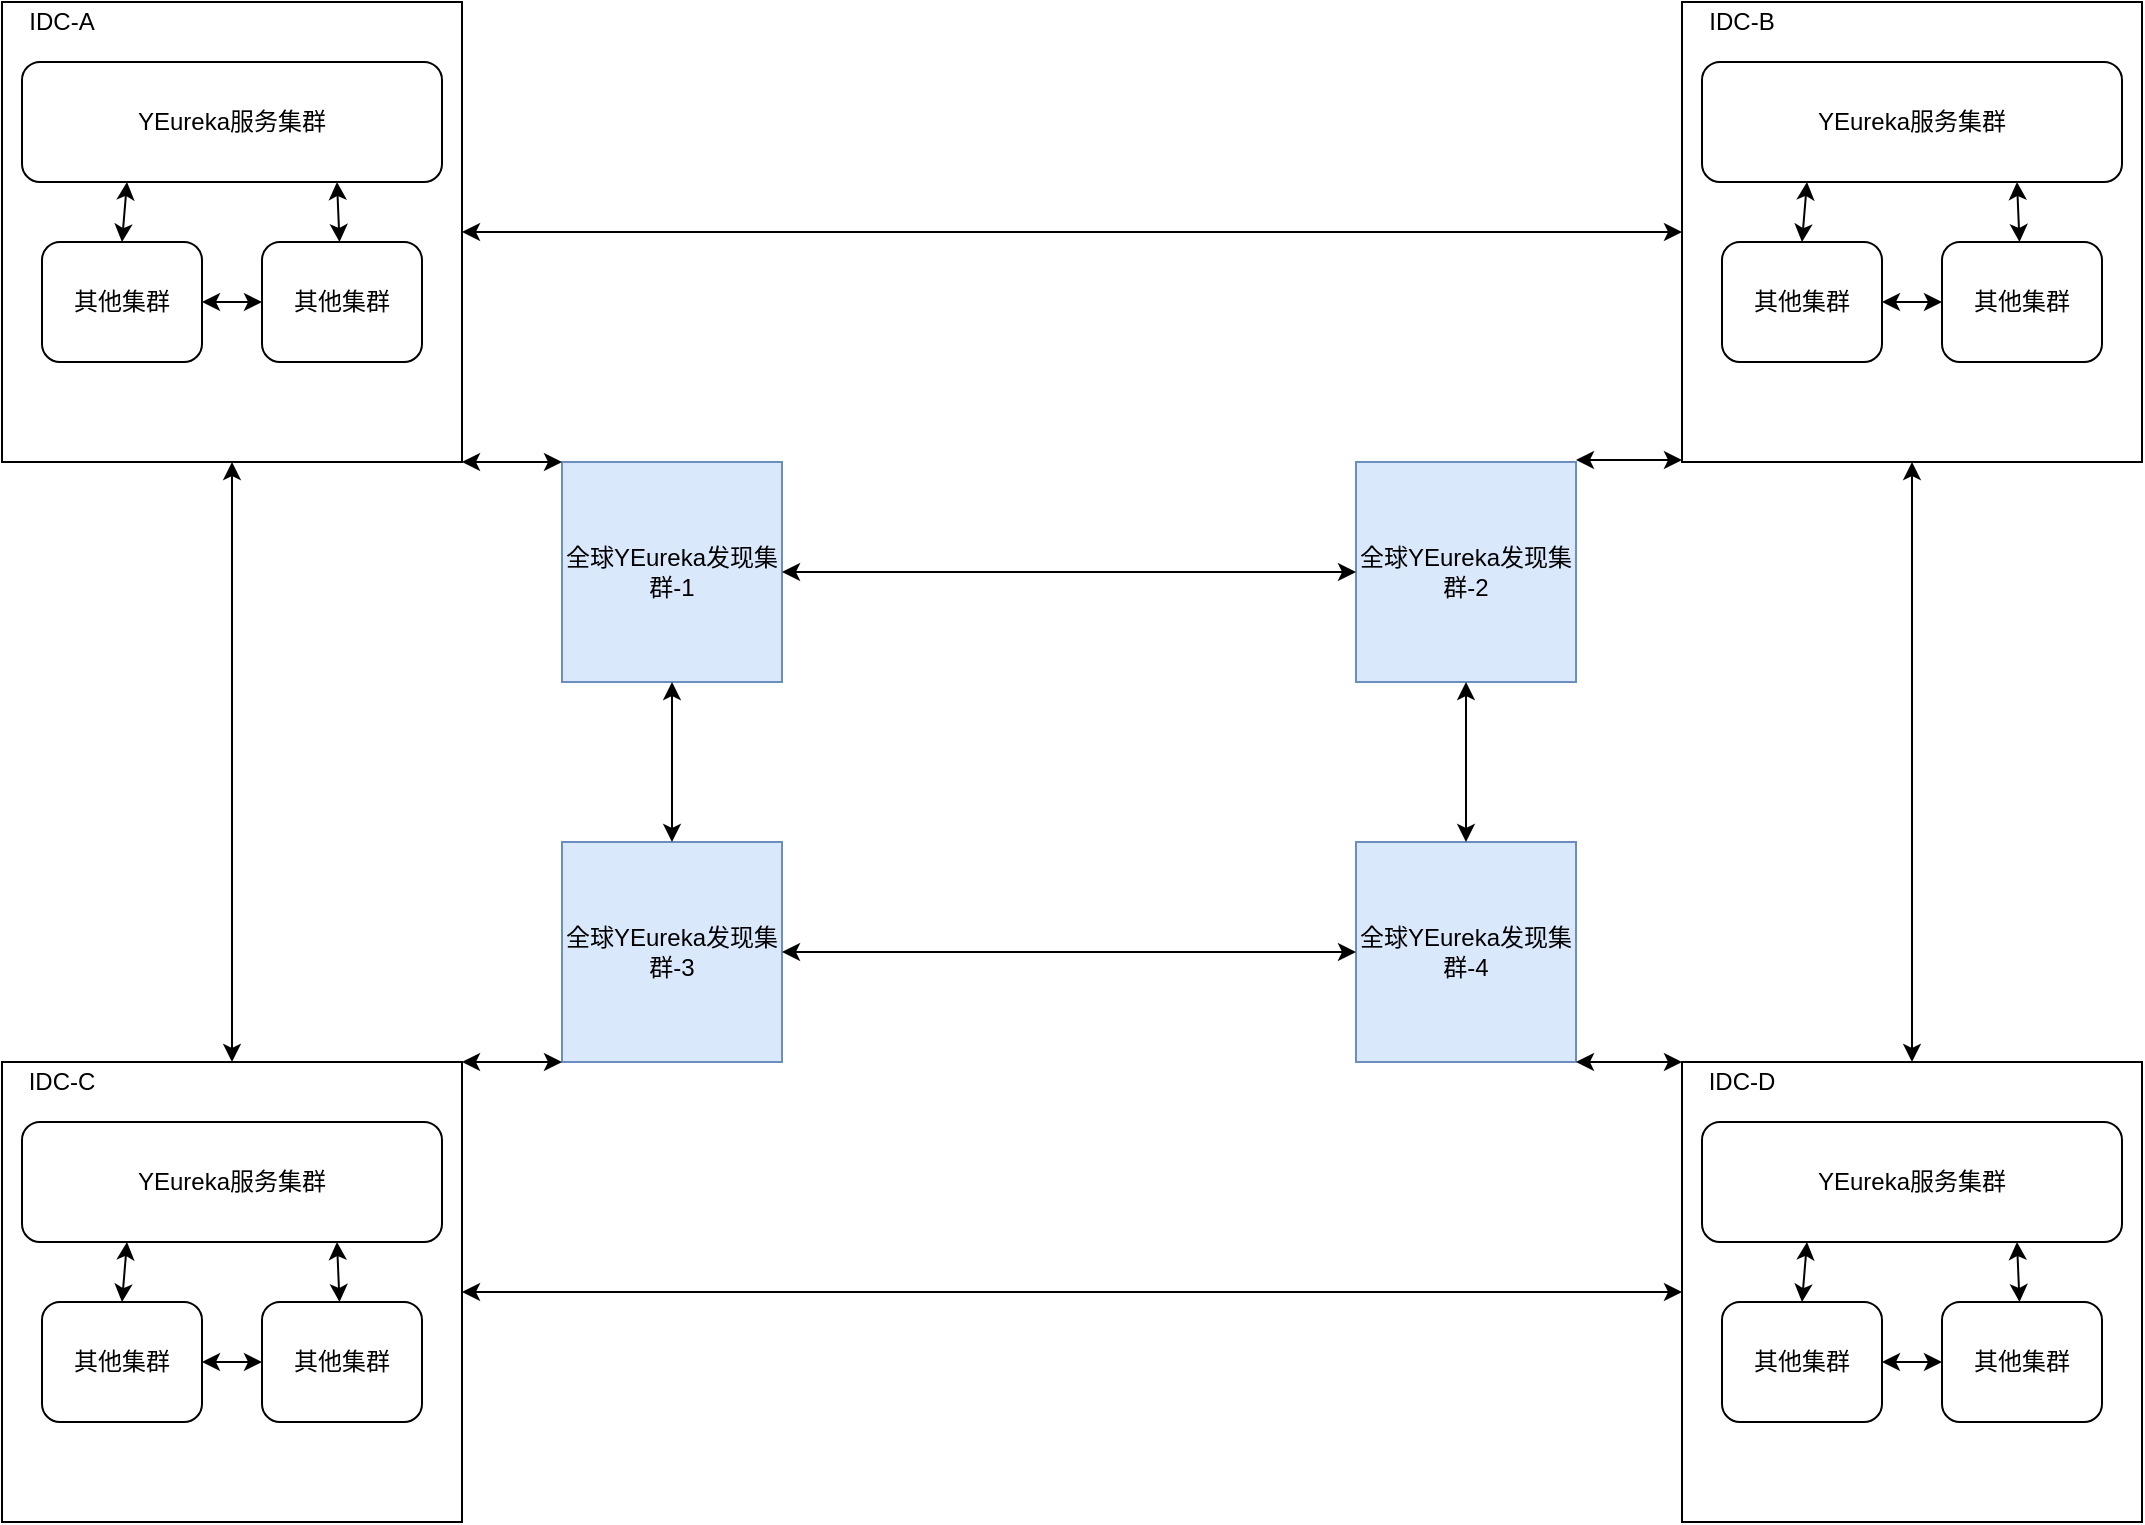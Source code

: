 <mxfile version="13.8.0" type="github">
  <diagram id="62m_wsy3EDpjfOrOz8zj" name="Page-1">
    <mxGraphModel dx="1422" dy="794" grid="1" gridSize="10" guides="1" tooltips="1" connect="1" arrows="1" fold="1" page="1" pageScale="1" pageWidth="827" pageHeight="1169" math="0" shadow="0">
      <root>
        <mxCell id="0" />
        <mxCell id="1" parent="0" />
        <mxCell id="1MdkNr_c9jZ1odj1kv4w-10" value="" style="whiteSpace=wrap;html=1;aspect=fixed;" vertex="1" parent="1">
          <mxGeometry x="150" y="150" width="230" height="230" as="geometry" />
        </mxCell>
        <mxCell id="1MdkNr_c9jZ1odj1kv4w-11" value="YEureka服务集群" style="rounded=1;whiteSpace=wrap;html=1;" vertex="1" parent="1">
          <mxGeometry x="160" y="180" width="210" height="60" as="geometry" />
        </mxCell>
        <mxCell id="1MdkNr_c9jZ1odj1kv4w-12" value="IDC-A" style="text;html=1;strokeColor=none;fillColor=none;align=center;verticalAlign=middle;whiteSpace=wrap;rounded=0;" vertex="1" parent="1">
          <mxGeometry x="150" y="150" width="60" height="20" as="geometry" />
        </mxCell>
        <mxCell id="1MdkNr_c9jZ1odj1kv4w-13" value="其他集群" style="rounded=1;whiteSpace=wrap;html=1;" vertex="1" parent="1">
          <mxGeometry x="280" y="270" width="80" height="60" as="geometry" />
        </mxCell>
        <mxCell id="1MdkNr_c9jZ1odj1kv4w-14" value="" style="endArrow=classic;startArrow=classic;html=1;exitX=0.75;exitY=1;exitDx=0;exitDy=0;" edge="1" parent="1" source="1MdkNr_c9jZ1odj1kv4w-11" target="1MdkNr_c9jZ1odj1kv4w-13">
          <mxGeometry width="50" height="50" relative="1" as="geometry">
            <mxPoint x="510" y="500" as="sourcePoint" />
            <mxPoint x="550" y="470" as="targetPoint" />
          </mxGeometry>
        </mxCell>
        <mxCell id="1MdkNr_c9jZ1odj1kv4w-15" value="其他集群" style="rounded=1;whiteSpace=wrap;html=1;" vertex="1" parent="1">
          <mxGeometry x="170" y="270" width="80" height="60" as="geometry" />
        </mxCell>
        <mxCell id="1MdkNr_c9jZ1odj1kv4w-16" value="" style="endArrow=classic;startArrow=classic;html=1;exitX=0.5;exitY=0;exitDx=0;exitDy=0;entryX=0.25;entryY=1;entryDx=0;entryDy=0;" edge="1" parent="1" source="1MdkNr_c9jZ1odj1kv4w-15" target="1MdkNr_c9jZ1odj1kv4w-11">
          <mxGeometry width="50" height="50" relative="1" as="geometry">
            <mxPoint x="327.5" y="250" as="sourcePoint" />
            <mxPoint x="328.75" y="280" as="targetPoint" />
          </mxGeometry>
        </mxCell>
        <mxCell id="1MdkNr_c9jZ1odj1kv4w-17" value="" style="endArrow=classic;startArrow=classic;html=1;entryX=0;entryY=0.5;entryDx=0;entryDy=0;" edge="1" parent="1" source="1MdkNr_c9jZ1odj1kv4w-15" target="1MdkNr_c9jZ1odj1kv4w-13">
          <mxGeometry width="50" height="50" relative="1" as="geometry">
            <mxPoint x="510" y="500" as="sourcePoint" />
            <mxPoint x="560" y="450" as="targetPoint" />
          </mxGeometry>
        </mxCell>
        <mxCell id="1MdkNr_c9jZ1odj1kv4w-18" value="全球YEureka发现集群-1" style="whiteSpace=wrap;html=1;aspect=fixed;fillColor=#dae8fc;strokeColor=#6c8ebf;" vertex="1" parent="1">
          <mxGeometry x="430" y="380" width="110" height="110" as="geometry" />
        </mxCell>
        <mxCell id="1MdkNr_c9jZ1odj1kv4w-19" value="" style="whiteSpace=wrap;html=1;aspect=fixed;" vertex="1" parent="1">
          <mxGeometry x="990" y="150" width="230" height="230" as="geometry" />
        </mxCell>
        <mxCell id="1MdkNr_c9jZ1odj1kv4w-20" value="YEureka服务集群" style="rounded=1;whiteSpace=wrap;html=1;" vertex="1" parent="1">
          <mxGeometry x="1000" y="180" width="210" height="60" as="geometry" />
        </mxCell>
        <mxCell id="1MdkNr_c9jZ1odj1kv4w-21" value="IDC-B" style="text;html=1;strokeColor=none;fillColor=none;align=center;verticalAlign=middle;whiteSpace=wrap;rounded=0;" vertex="1" parent="1">
          <mxGeometry x="990" y="150" width="60" height="20" as="geometry" />
        </mxCell>
        <mxCell id="1MdkNr_c9jZ1odj1kv4w-22" value="其他集群" style="rounded=1;whiteSpace=wrap;html=1;" vertex="1" parent="1">
          <mxGeometry x="1120" y="270" width="80" height="60" as="geometry" />
        </mxCell>
        <mxCell id="1MdkNr_c9jZ1odj1kv4w-23" value="" style="endArrow=classic;startArrow=classic;html=1;exitX=0.75;exitY=1;exitDx=0;exitDy=0;" edge="1" parent="1" source="1MdkNr_c9jZ1odj1kv4w-20" target="1MdkNr_c9jZ1odj1kv4w-22">
          <mxGeometry width="50" height="50" relative="1" as="geometry">
            <mxPoint x="1350" y="500" as="sourcePoint" />
            <mxPoint x="1390" y="470" as="targetPoint" />
          </mxGeometry>
        </mxCell>
        <mxCell id="1MdkNr_c9jZ1odj1kv4w-24" value="其他集群" style="rounded=1;whiteSpace=wrap;html=1;" vertex="1" parent="1">
          <mxGeometry x="1010" y="270" width="80" height="60" as="geometry" />
        </mxCell>
        <mxCell id="1MdkNr_c9jZ1odj1kv4w-25" value="" style="endArrow=classic;startArrow=classic;html=1;exitX=0.5;exitY=0;exitDx=0;exitDy=0;entryX=0.25;entryY=1;entryDx=0;entryDy=0;" edge="1" parent="1" source="1MdkNr_c9jZ1odj1kv4w-24" target="1MdkNr_c9jZ1odj1kv4w-20">
          <mxGeometry width="50" height="50" relative="1" as="geometry">
            <mxPoint x="1167.5" y="250" as="sourcePoint" />
            <mxPoint x="1168.75" y="280" as="targetPoint" />
          </mxGeometry>
        </mxCell>
        <mxCell id="1MdkNr_c9jZ1odj1kv4w-26" value="" style="endArrow=classic;startArrow=classic;html=1;entryX=0;entryY=0.5;entryDx=0;entryDy=0;" edge="1" parent="1" source="1MdkNr_c9jZ1odj1kv4w-24" target="1MdkNr_c9jZ1odj1kv4w-22">
          <mxGeometry width="50" height="50" relative="1" as="geometry">
            <mxPoint x="1350" y="500" as="sourcePoint" />
            <mxPoint x="1400" y="450" as="targetPoint" />
          </mxGeometry>
        </mxCell>
        <mxCell id="1MdkNr_c9jZ1odj1kv4w-27" value="" style="whiteSpace=wrap;html=1;aspect=fixed;" vertex="1" parent="1">
          <mxGeometry x="150" y="680" width="230" height="230" as="geometry" />
        </mxCell>
        <mxCell id="1MdkNr_c9jZ1odj1kv4w-28" value="YEureka服务集群" style="rounded=1;whiteSpace=wrap;html=1;" vertex="1" parent="1">
          <mxGeometry x="160" y="710" width="210" height="60" as="geometry" />
        </mxCell>
        <mxCell id="1MdkNr_c9jZ1odj1kv4w-29" value="IDC-C" style="text;html=1;strokeColor=none;fillColor=none;align=center;verticalAlign=middle;whiteSpace=wrap;rounded=0;" vertex="1" parent="1">
          <mxGeometry x="150" y="680" width="60" height="20" as="geometry" />
        </mxCell>
        <mxCell id="1MdkNr_c9jZ1odj1kv4w-30" value="其他集群" style="rounded=1;whiteSpace=wrap;html=1;" vertex="1" parent="1">
          <mxGeometry x="280" y="800" width="80" height="60" as="geometry" />
        </mxCell>
        <mxCell id="1MdkNr_c9jZ1odj1kv4w-31" value="" style="endArrow=classic;startArrow=classic;html=1;exitX=0.75;exitY=1;exitDx=0;exitDy=0;" edge="1" parent="1" source="1MdkNr_c9jZ1odj1kv4w-28" target="1MdkNr_c9jZ1odj1kv4w-30">
          <mxGeometry width="50" height="50" relative="1" as="geometry">
            <mxPoint x="510" y="1030" as="sourcePoint" />
            <mxPoint x="550" y="1000" as="targetPoint" />
          </mxGeometry>
        </mxCell>
        <mxCell id="1MdkNr_c9jZ1odj1kv4w-32" value="其他集群" style="rounded=1;whiteSpace=wrap;html=1;" vertex="1" parent="1">
          <mxGeometry x="170" y="800" width="80" height="60" as="geometry" />
        </mxCell>
        <mxCell id="1MdkNr_c9jZ1odj1kv4w-33" value="" style="endArrow=classic;startArrow=classic;html=1;exitX=0.5;exitY=0;exitDx=0;exitDy=0;entryX=0.25;entryY=1;entryDx=0;entryDy=0;" edge="1" parent="1" source="1MdkNr_c9jZ1odj1kv4w-32" target="1MdkNr_c9jZ1odj1kv4w-28">
          <mxGeometry width="50" height="50" relative="1" as="geometry">
            <mxPoint x="327.5" y="780" as="sourcePoint" />
            <mxPoint x="328.75" y="810" as="targetPoint" />
          </mxGeometry>
        </mxCell>
        <mxCell id="1MdkNr_c9jZ1odj1kv4w-34" value="" style="endArrow=classic;startArrow=classic;html=1;entryX=0;entryY=0.5;entryDx=0;entryDy=0;" edge="1" parent="1" source="1MdkNr_c9jZ1odj1kv4w-32" target="1MdkNr_c9jZ1odj1kv4w-30">
          <mxGeometry width="50" height="50" relative="1" as="geometry">
            <mxPoint x="510" y="1030" as="sourcePoint" />
            <mxPoint x="560" y="980" as="targetPoint" />
          </mxGeometry>
        </mxCell>
        <mxCell id="1MdkNr_c9jZ1odj1kv4w-35" value="" style="whiteSpace=wrap;html=1;aspect=fixed;" vertex="1" parent="1">
          <mxGeometry x="990" y="680" width="230" height="230" as="geometry" />
        </mxCell>
        <mxCell id="1MdkNr_c9jZ1odj1kv4w-36" value="YEureka服务集群" style="rounded=1;whiteSpace=wrap;html=1;" vertex="1" parent="1">
          <mxGeometry x="1000" y="710" width="210" height="60" as="geometry" />
        </mxCell>
        <mxCell id="1MdkNr_c9jZ1odj1kv4w-37" value="IDC-D" style="text;html=1;strokeColor=none;fillColor=none;align=center;verticalAlign=middle;whiteSpace=wrap;rounded=0;" vertex="1" parent="1">
          <mxGeometry x="990" y="680" width="60" height="20" as="geometry" />
        </mxCell>
        <mxCell id="1MdkNr_c9jZ1odj1kv4w-38" value="其他集群" style="rounded=1;whiteSpace=wrap;html=1;" vertex="1" parent="1">
          <mxGeometry x="1120" y="800" width="80" height="60" as="geometry" />
        </mxCell>
        <mxCell id="1MdkNr_c9jZ1odj1kv4w-39" value="" style="endArrow=classic;startArrow=classic;html=1;exitX=0.75;exitY=1;exitDx=0;exitDy=0;" edge="1" parent="1" source="1MdkNr_c9jZ1odj1kv4w-36" target="1MdkNr_c9jZ1odj1kv4w-38">
          <mxGeometry width="50" height="50" relative="1" as="geometry">
            <mxPoint x="1350" y="1030" as="sourcePoint" />
            <mxPoint x="1390" y="1000" as="targetPoint" />
          </mxGeometry>
        </mxCell>
        <mxCell id="1MdkNr_c9jZ1odj1kv4w-40" value="其他集群" style="rounded=1;whiteSpace=wrap;html=1;" vertex="1" parent="1">
          <mxGeometry x="1010" y="800" width="80" height="60" as="geometry" />
        </mxCell>
        <mxCell id="1MdkNr_c9jZ1odj1kv4w-41" value="" style="endArrow=classic;startArrow=classic;html=1;exitX=0.5;exitY=0;exitDx=0;exitDy=0;entryX=0.25;entryY=1;entryDx=0;entryDy=0;" edge="1" parent="1" source="1MdkNr_c9jZ1odj1kv4w-40" target="1MdkNr_c9jZ1odj1kv4w-36">
          <mxGeometry width="50" height="50" relative="1" as="geometry">
            <mxPoint x="1167.5" y="780" as="sourcePoint" />
            <mxPoint x="1168.75" y="810" as="targetPoint" />
          </mxGeometry>
        </mxCell>
        <mxCell id="1MdkNr_c9jZ1odj1kv4w-42" value="" style="endArrow=classic;startArrow=classic;html=1;entryX=0;entryY=0.5;entryDx=0;entryDy=0;" edge="1" parent="1" source="1MdkNr_c9jZ1odj1kv4w-40" target="1MdkNr_c9jZ1odj1kv4w-38">
          <mxGeometry width="50" height="50" relative="1" as="geometry">
            <mxPoint x="1350" y="1030" as="sourcePoint" />
            <mxPoint x="1400" y="980" as="targetPoint" />
          </mxGeometry>
        </mxCell>
        <mxCell id="1MdkNr_c9jZ1odj1kv4w-47" value="" style="endArrow=classic;startArrow=classic;html=1;entryX=0.5;entryY=1;entryDx=0;entryDy=0;" edge="1" parent="1" source="1MdkNr_c9jZ1odj1kv4w-27" target="1MdkNr_c9jZ1odj1kv4w-10">
          <mxGeometry width="50" height="50" relative="1" as="geometry">
            <mxPoint x="350" y="430" as="sourcePoint" />
            <mxPoint x="400" y="420" as="targetPoint" />
          </mxGeometry>
        </mxCell>
        <mxCell id="1MdkNr_c9jZ1odj1kv4w-48" value="" style="endArrow=classic;startArrow=classic;html=1;entryX=0;entryY=0.5;entryDx=0;entryDy=0;exitX=1;exitY=0.5;exitDx=0;exitDy=0;" edge="1" parent="1" source="1MdkNr_c9jZ1odj1kv4w-27" target="1MdkNr_c9jZ1odj1kv4w-35">
          <mxGeometry width="50" height="50" relative="1" as="geometry">
            <mxPoint x="650" y="610" as="sourcePoint" />
            <mxPoint x="700" y="560" as="targetPoint" />
          </mxGeometry>
        </mxCell>
        <mxCell id="1MdkNr_c9jZ1odj1kv4w-49" value="" style="endArrow=classic;startArrow=classic;html=1;" edge="1" parent="1" source="1MdkNr_c9jZ1odj1kv4w-19" target="1MdkNr_c9jZ1odj1kv4w-35">
          <mxGeometry width="50" height="50" relative="1" as="geometry">
            <mxPoint x="930" y="414" as="sourcePoint" />
            <mxPoint x="1220" y="414" as="targetPoint" />
          </mxGeometry>
        </mxCell>
        <mxCell id="1MdkNr_c9jZ1odj1kv4w-50" value="" style="endArrow=classic;startArrow=classic;html=1;exitX=0;exitY=0.5;exitDx=0;exitDy=0;entryX=1;entryY=0.5;entryDx=0;entryDy=0;" edge="1" parent="1" source="1MdkNr_c9jZ1odj1kv4w-19" target="1MdkNr_c9jZ1odj1kv4w-10">
          <mxGeometry width="50" height="50" relative="1" as="geometry">
            <mxPoint x="935" y="390" as="sourcePoint" />
            <mxPoint x="935" y="550" as="targetPoint" />
          </mxGeometry>
        </mxCell>
        <mxCell id="1MdkNr_c9jZ1odj1kv4w-51" value="全球YEureka发现集群-4" style="whiteSpace=wrap;html=1;aspect=fixed;fillColor=#dae8fc;strokeColor=#6c8ebf;" vertex="1" parent="1">
          <mxGeometry x="827" y="570" width="110" height="110" as="geometry" />
        </mxCell>
        <mxCell id="1MdkNr_c9jZ1odj1kv4w-52" value="全球YEureka发现集群-3" style="whiteSpace=wrap;html=1;aspect=fixed;fillColor=#dae8fc;strokeColor=#6c8ebf;" vertex="1" parent="1">
          <mxGeometry x="430" y="570" width="110" height="110" as="geometry" />
        </mxCell>
        <mxCell id="1MdkNr_c9jZ1odj1kv4w-53" value="全球YEureka发现集群-2" style="whiteSpace=wrap;html=1;aspect=fixed;fillColor=#dae8fc;strokeColor=#6c8ebf;" vertex="1" parent="1">
          <mxGeometry x="827" y="380" width="110" height="110" as="geometry" />
        </mxCell>
        <mxCell id="1MdkNr_c9jZ1odj1kv4w-54" value="" style="endArrow=classic;startArrow=classic;html=1;exitX=0;exitY=1;exitDx=0;exitDy=0;" edge="1" parent="1" source="1MdkNr_c9jZ1odj1kv4w-52">
          <mxGeometry width="50" height="50" relative="1" as="geometry">
            <mxPoint x="330" y="730" as="sourcePoint" />
            <mxPoint x="380" y="680" as="targetPoint" />
          </mxGeometry>
        </mxCell>
        <mxCell id="1MdkNr_c9jZ1odj1kv4w-55" value="" style="endArrow=classic;startArrow=classic;html=1;entryX=1;entryY=1;entryDx=0;entryDy=0;exitX=0;exitY=0;exitDx=0;exitDy=0;" edge="1" parent="1" source="1MdkNr_c9jZ1odj1kv4w-18" target="1MdkNr_c9jZ1odj1kv4w-10">
          <mxGeometry width="50" height="50" relative="1" as="geometry">
            <mxPoint x="640" y="510" as="sourcePoint" />
            <mxPoint x="690" y="460" as="targetPoint" />
          </mxGeometry>
        </mxCell>
        <mxCell id="1MdkNr_c9jZ1odj1kv4w-56" value="" style="endArrow=classic;startArrow=classic;html=1;exitX=0;exitY=0;exitDx=0;exitDy=0;" edge="1" parent="1" source="1MdkNr_c9jZ1odj1kv4w-37">
          <mxGeometry width="50" height="50" relative="1" as="geometry">
            <mxPoint x="987" y="680" as="sourcePoint" />
            <mxPoint x="937" y="680" as="targetPoint" />
          </mxGeometry>
        </mxCell>
        <mxCell id="1MdkNr_c9jZ1odj1kv4w-57" value="" style="endArrow=classic;startArrow=classic;html=1;exitX=0;exitY=0;exitDx=0;exitDy=0;" edge="1" parent="1">
          <mxGeometry width="50" height="50" relative="1" as="geometry">
            <mxPoint x="990" y="379" as="sourcePoint" />
            <mxPoint x="937" y="379" as="targetPoint" />
          </mxGeometry>
        </mxCell>
        <mxCell id="1MdkNr_c9jZ1odj1kv4w-58" value="" style="endArrow=classic;startArrow=classic;html=1;entryX=1;entryY=0.5;entryDx=0;entryDy=0;exitX=0;exitY=0.5;exitDx=0;exitDy=0;" edge="1" parent="1" source="1MdkNr_c9jZ1odj1kv4w-51" target="1MdkNr_c9jZ1odj1kv4w-52">
          <mxGeometry width="50" height="50" relative="1" as="geometry">
            <mxPoint x="660" y="630" as="sourcePoint" />
            <mxPoint x="710" y="580" as="targetPoint" />
          </mxGeometry>
        </mxCell>
        <mxCell id="1MdkNr_c9jZ1odj1kv4w-59" value="" style="endArrow=classic;startArrow=classic;html=1;exitX=0.5;exitY=1;exitDx=0;exitDy=0;" edge="1" parent="1" source="1MdkNr_c9jZ1odj1kv4w-53" target="1MdkNr_c9jZ1odj1kv4w-51">
          <mxGeometry width="50" height="50" relative="1" as="geometry">
            <mxPoint x="837" y="635" as="sourcePoint" />
            <mxPoint x="550" y="635" as="targetPoint" />
          </mxGeometry>
        </mxCell>
        <mxCell id="1MdkNr_c9jZ1odj1kv4w-60" value="" style="endArrow=classic;startArrow=classic;html=1;exitX=1;exitY=0.5;exitDx=0;exitDy=0;" edge="1" parent="1" source="1MdkNr_c9jZ1odj1kv4w-18" target="1MdkNr_c9jZ1odj1kv4w-53">
          <mxGeometry width="50" height="50" relative="1" as="geometry">
            <mxPoint x="892" y="500" as="sourcePoint" />
            <mxPoint x="892" y="580" as="targetPoint" />
          </mxGeometry>
        </mxCell>
        <mxCell id="1MdkNr_c9jZ1odj1kv4w-61" value="" style="endArrow=classic;startArrow=classic;html=1;exitX=0.5;exitY=1;exitDx=0;exitDy=0;entryX=0.5;entryY=0;entryDx=0;entryDy=0;" edge="1" parent="1" source="1MdkNr_c9jZ1odj1kv4w-18" target="1MdkNr_c9jZ1odj1kv4w-52">
          <mxGeometry width="50" height="50" relative="1" as="geometry">
            <mxPoint x="490" y="520" as="sourcePoint" />
            <mxPoint x="777" y="520" as="targetPoint" />
          </mxGeometry>
        </mxCell>
      </root>
    </mxGraphModel>
  </diagram>
</mxfile>
